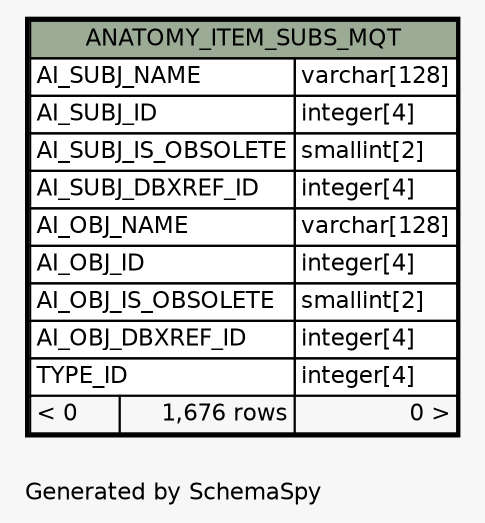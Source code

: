 // dot 2.38.0 on Windows 10 10.0
// SchemaSpy rev Unknown
digraph "oneDegreeRelationshipsDiagram" {
  graph [
    rankdir="RL"
    bgcolor="#f7f7f7"
    label="\nGenerated by SchemaSpy"
    labeljust="l"
    nodesep="0.18"
    ranksep="0.46"
    fontname="Helvetica"
    fontsize="11"
  ];
  node [
    fontname="Helvetica"
    fontsize="11"
    shape="plaintext"
  ];
  edge [
    arrowsize="0.8"
  ];
  "ANATOMY_ITEM_SUBS_MQT" [
    label=<
    <TABLE BORDER="2" CELLBORDER="1" CELLSPACING="0" BGCOLOR="#ffffff">
      <TR><TD COLSPAN="3" BGCOLOR="#9bab96" ALIGN="CENTER">ANATOMY_ITEM_SUBS_MQT</TD></TR>
      <TR><TD PORT="AI_SUBJ_NAME" COLSPAN="2" ALIGN="LEFT">AI_SUBJ_NAME</TD><TD PORT="AI_SUBJ_NAME.type" ALIGN="LEFT">varchar[128]</TD></TR>
      <TR><TD PORT="AI_SUBJ_ID" COLSPAN="2" ALIGN="LEFT">AI_SUBJ_ID</TD><TD PORT="AI_SUBJ_ID.type" ALIGN="LEFT">integer[4]</TD></TR>
      <TR><TD PORT="AI_SUBJ_IS_OBSOLETE" COLSPAN="2" ALIGN="LEFT">AI_SUBJ_IS_OBSOLETE</TD><TD PORT="AI_SUBJ_IS_OBSOLETE.type" ALIGN="LEFT">smallint[2]</TD></TR>
      <TR><TD PORT="AI_SUBJ_DBXREF_ID" COLSPAN="2" ALIGN="LEFT">AI_SUBJ_DBXREF_ID</TD><TD PORT="AI_SUBJ_DBXREF_ID.type" ALIGN="LEFT">integer[4]</TD></TR>
      <TR><TD PORT="AI_OBJ_NAME" COLSPAN="2" ALIGN="LEFT">AI_OBJ_NAME</TD><TD PORT="AI_OBJ_NAME.type" ALIGN="LEFT">varchar[128]</TD></TR>
      <TR><TD PORT="AI_OBJ_ID" COLSPAN="2" ALIGN="LEFT">AI_OBJ_ID</TD><TD PORT="AI_OBJ_ID.type" ALIGN="LEFT">integer[4]</TD></TR>
      <TR><TD PORT="AI_OBJ_IS_OBSOLETE" COLSPAN="2" ALIGN="LEFT">AI_OBJ_IS_OBSOLETE</TD><TD PORT="AI_OBJ_IS_OBSOLETE.type" ALIGN="LEFT">smallint[2]</TD></TR>
      <TR><TD PORT="AI_OBJ_DBXREF_ID" COLSPAN="2" ALIGN="LEFT">AI_OBJ_DBXREF_ID</TD><TD PORT="AI_OBJ_DBXREF_ID.type" ALIGN="LEFT">integer[4]</TD></TR>
      <TR><TD PORT="TYPE_ID" COLSPAN="2" ALIGN="LEFT">TYPE_ID</TD><TD PORT="TYPE_ID.type" ALIGN="LEFT">integer[4]</TD></TR>
      <TR><TD ALIGN="LEFT" BGCOLOR="#f7f7f7">&lt; 0</TD><TD ALIGN="RIGHT" BGCOLOR="#f7f7f7">1,676 rows</TD><TD ALIGN="RIGHT" BGCOLOR="#f7f7f7">0 &gt;</TD></TR>
    </TABLE>>
    URL="ANATOMY_ITEM_SUBS_MQT.html"
    tooltip="ANATOMY_ITEM_SUBS_MQT"
  ];
}
